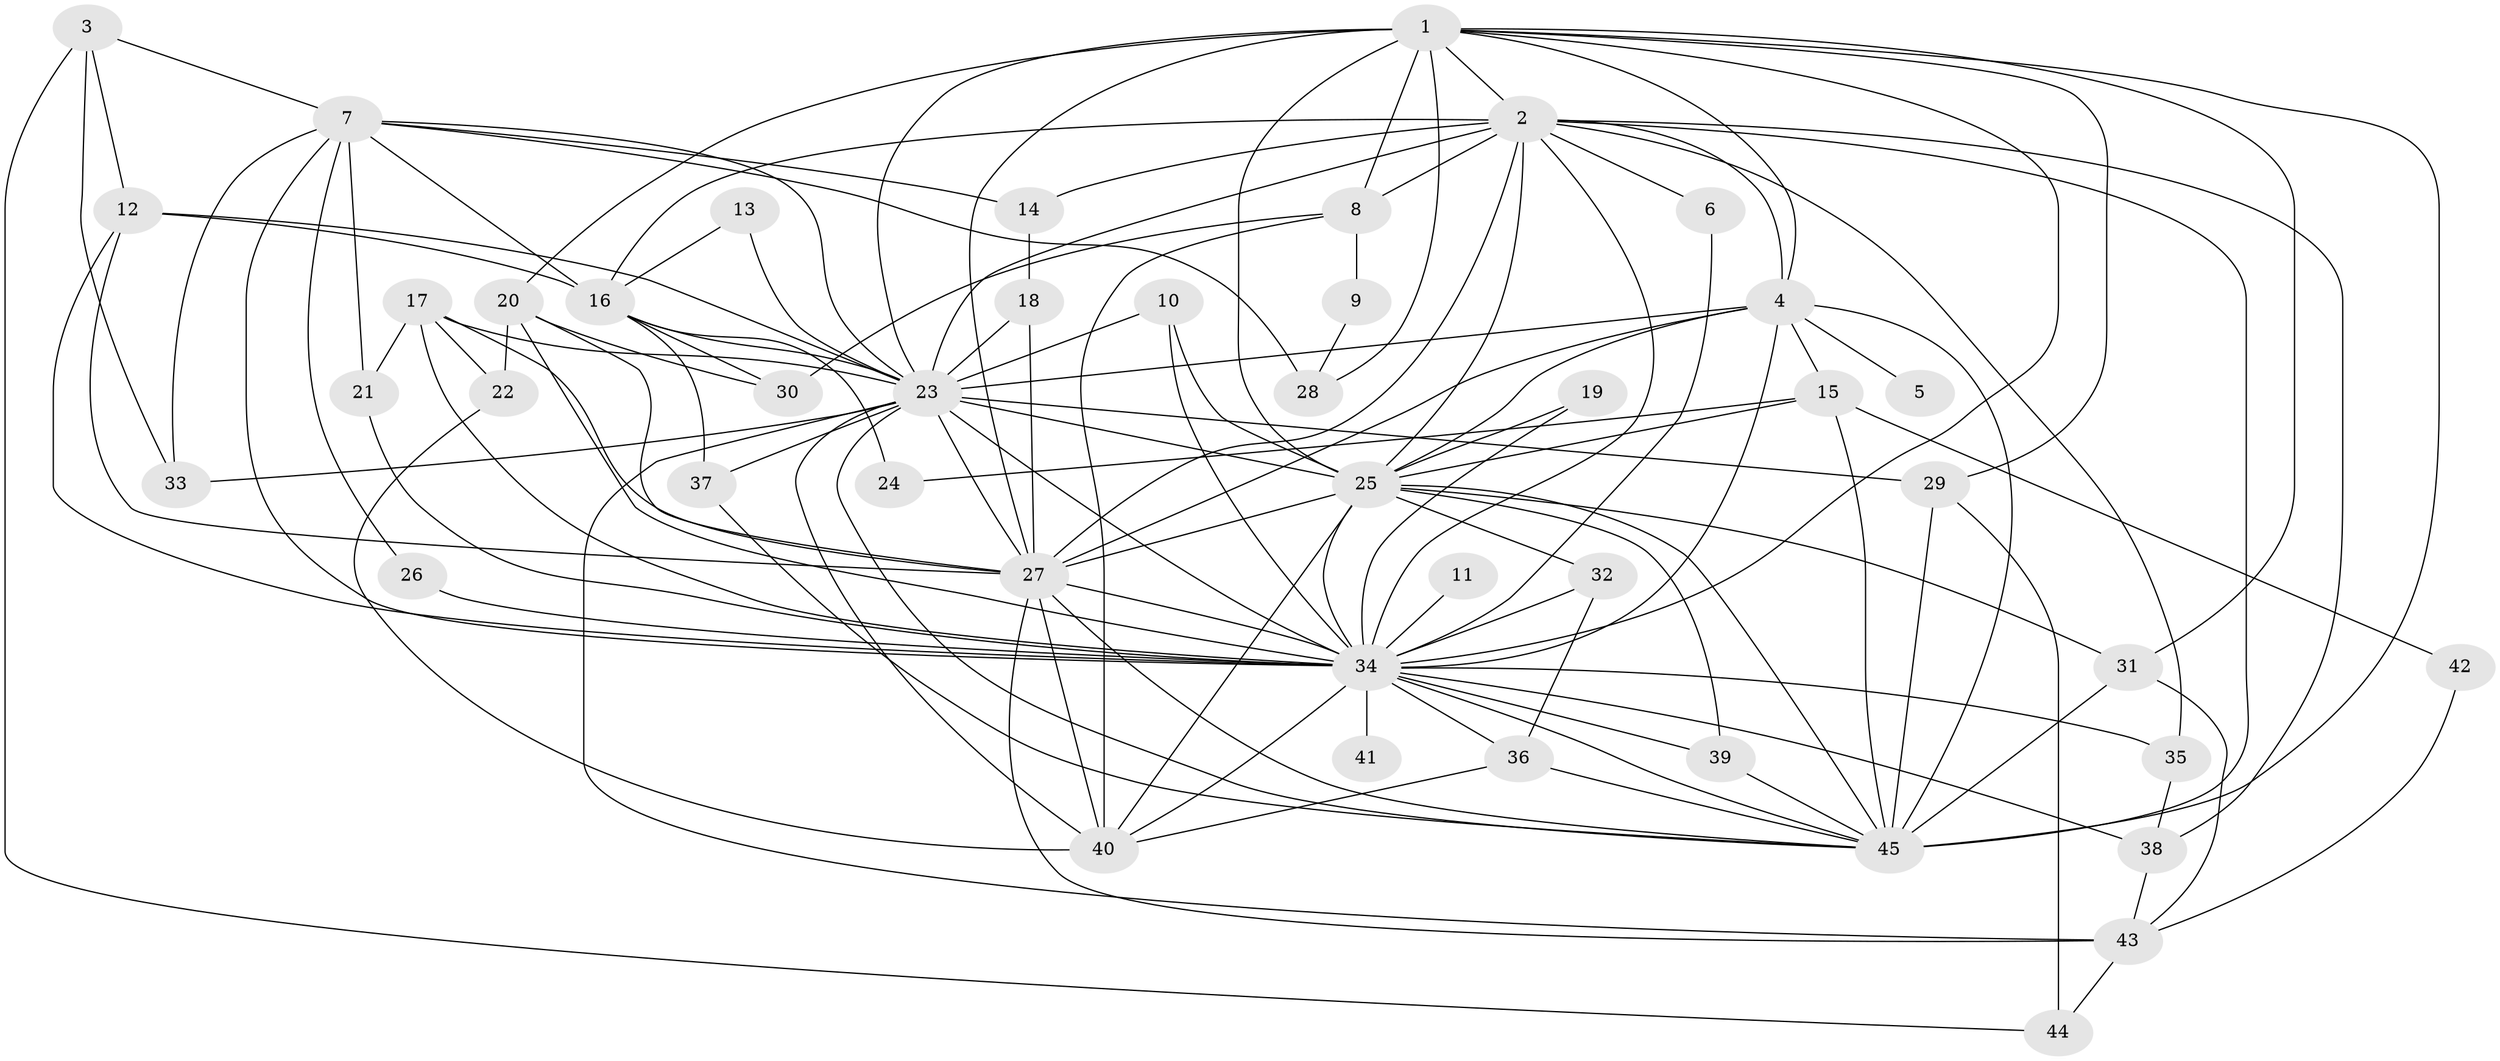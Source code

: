 // original degree distribution, {15: 0.011111111111111112, 32: 0.011111111111111112, 12: 0.011111111111111112, 13: 0.022222222222222223, 16: 0.022222222222222223, 18: 0.022222222222222223, 27: 0.011111111111111112, 3: 0.17777777777777778, 7: 0.011111111111111112, 2: 0.5222222222222223, 10: 0.011111111111111112, 4: 0.08888888888888889, 5: 0.05555555555555555, 6: 0.011111111111111112, 8: 0.011111111111111112}
// Generated by graph-tools (version 1.1) at 2025/01/03/09/25 03:01:26]
// undirected, 45 vertices, 124 edges
graph export_dot {
graph [start="1"]
  node [color=gray90,style=filled];
  1;
  2;
  3;
  4;
  5;
  6;
  7;
  8;
  9;
  10;
  11;
  12;
  13;
  14;
  15;
  16;
  17;
  18;
  19;
  20;
  21;
  22;
  23;
  24;
  25;
  26;
  27;
  28;
  29;
  30;
  31;
  32;
  33;
  34;
  35;
  36;
  37;
  38;
  39;
  40;
  41;
  42;
  43;
  44;
  45;
  1 -- 2 [weight=2.0];
  1 -- 4 [weight=1.0];
  1 -- 8 [weight=1.0];
  1 -- 20 [weight=1.0];
  1 -- 23 [weight=1.0];
  1 -- 25 [weight=2.0];
  1 -- 27 [weight=1.0];
  1 -- 28 [weight=2.0];
  1 -- 29 [weight=1.0];
  1 -- 31 [weight=1.0];
  1 -- 34 [weight=1.0];
  1 -- 45 [weight=1.0];
  2 -- 4 [weight=2.0];
  2 -- 6 [weight=2.0];
  2 -- 8 [weight=1.0];
  2 -- 14 [weight=2.0];
  2 -- 16 [weight=1.0];
  2 -- 23 [weight=2.0];
  2 -- 25 [weight=4.0];
  2 -- 27 [weight=3.0];
  2 -- 34 [weight=2.0];
  2 -- 35 [weight=1.0];
  2 -- 38 [weight=1.0];
  2 -- 45 [weight=4.0];
  3 -- 7 [weight=1.0];
  3 -- 12 [weight=1.0];
  3 -- 33 [weight=1.0];
  3 -- 44 [weight=1.0];
  4 -- 5 [weight=1.0];
  4 -- 15 [weight=1.0];
  4 -- 23 [weight=1.0];
  4 -- 25 [weight=2.0];
  4 -- 27 [weight=1.0];
  4 -- 34 [weight=1.0];
  4 -- 45 [weight=2.0];
  6 -- 34 [weight=1.0];
  7 -- 14 [weight=1.0];
  7 -- 16 [weight=1.0];
  7 -- 21 [weight=1.0];
  7 -- 23 [weight=1.0];
  7 -- 26 [weight=1.0];
  7 -- 28 [weight=1.0];
  7 -- 33 [weight=1.0];
  7 -- 34 [weight=1.0];
  8 -- 9 [weight=1.0];
  8 -- 30 [weight=1.0];
  8 -- 40 [weight=1.0];
  9 -- 28 [weight=1.0];
  10 -- 23 [weight=1.0];
  10 -- 25 [weight=1.0];
  10 -- 34 [weight=1.0];
  11 -- 34 [weight=1.0];
  12 -- 16 [weight=1.0];
  12 -- 23 [weight=1.0];
  12 -- 27 [weight=1.0];
  12 -- 34 [weight=1.0];
  13 -- 16 [weight=1.0];
  13 -- 23 [weight=2.0];
  14 -- 18 [weight=1.0];
  15 -- 24 [weight=1.0];
  15 -- 25 [weight=1.0];
  15 -- 42 [weight=1.0];
  15 -- 45 [weight=1.0];
  16 -- 23 [weight=1.0];
  16 -- 24 [weight=1.0];
  16 -- 30 [weight=1.0];
  16 -- 37 [weight=1.0];
  17 -- 21 [weight=1.0];
  17 -- 22 [weight=1.0];
  17 -- 23 [weight=1.0];
  17 -- 27 [weight=1.0];
  17 -- 34 [weight=1.0];
  18 -- 23 [weight=1.0];
  18 -- 27 [weight=1.0];
  19 -- 25 [weight=1.0];
  19 -- 34 [weight=1.0];
  20 -- 22 [weight=1.0];
  20 -- 27 [weight=1.0];
  20 -- 30 [weight=1.0];
  20 -- 34 [weight=1.0];
  21 -- 34 [weight=1.0];
  22 -- 40 [weight=1.0];
  23 -- 25 [weight=4.0];
  23 -- 27 [weight=1.0];
  23 -- 29 [weight=2.0];
  23 -- 33 [weight=1.0];
  23 -- 34 [weight=2.0];
  23 -- 37 [weight=1.0];
  23 -- 40 [weight=1.0];
  23 -- 43 [weight=2.0];
  23 -- 45 [weight=1.0];
  25 -- 27 [weight=2.0];
  25 -- 31 [weight=1.0];
  25 -- 32 [weight=1.0];
  25 -- 34 [weight=3.0];
  25 -- 39 [weight=1.0];
  25 -- 40 [weight=1.0];
  25 -- 45 [weight=2.0];
  26 -- 34 [weight=1.0];
  27 -- 34 [weight=1.0];
  27 -- 40 [weight=1.0];
  27 -- 43 [weight=1.0];
  27 -- 45 [weight=1.0];
  29 -- 44 [weight=1.0];
  29 -- 45 [weight=1.0];
  31 -- 43 [weight=1.0];
  31 -- 45 [weight=1.0];
  32 -- 34 [weight=2.0];
  32 -- 36 [weight=1.0];
  34 -- 35 [weight=1.0];
  34 -- 36 [weight=1.0];
  34 -- 38 [weight=1.0];
  34 -- 39 [weight=1.0];
  34 -- 40 [weight=1.0];
  34 -- 41 [weight=1.0];
  34 -- 45 [weight=1.0];
  35 -- 38 [weight=1.0];
  36 -- 40 [weight=1.0];
  36 -- 45 [weight=1.0];
  37 -- 45 [weight=1.0];
  38 -- 43 [weight=1.0];
  39 -- 45 [weight=1.0];
  42 -- 43 [weight=1.0];
  43 -- 44 [weight=1.0];
}
